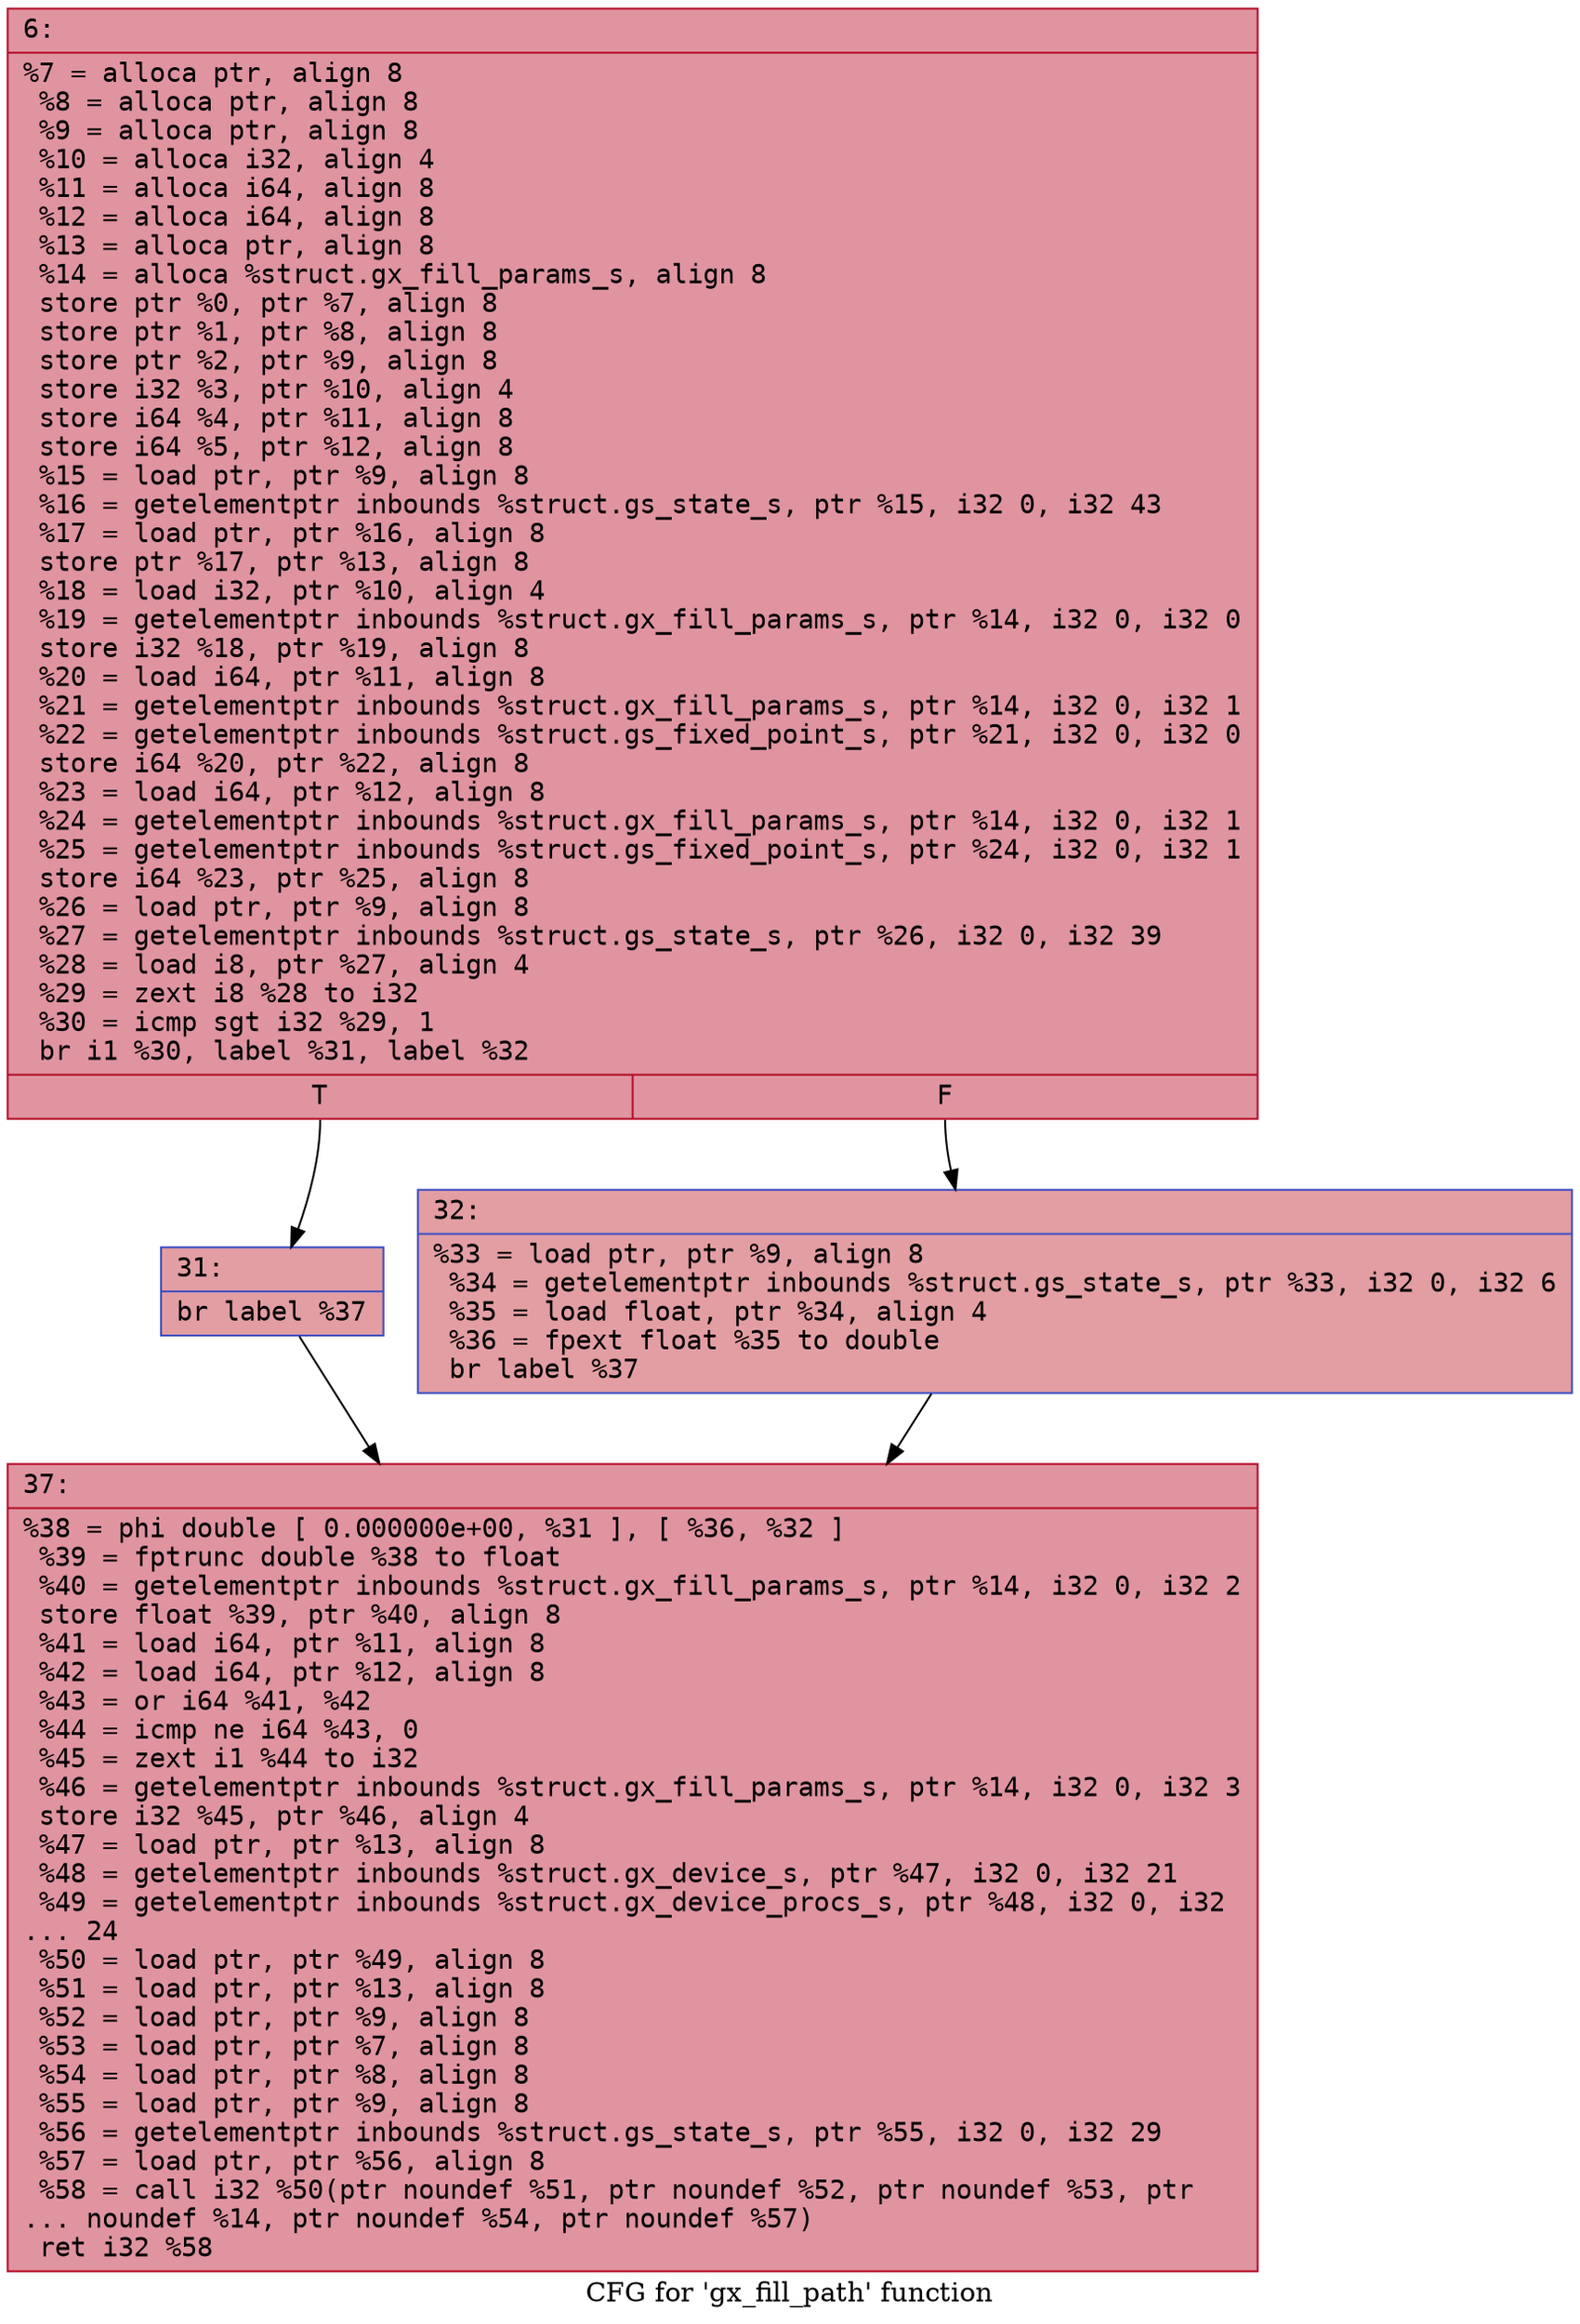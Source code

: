 digraph "CFG for 'gx_fill_path' function" {
	label="CFG for 'gx_fill_path' function";

	Node0x6000023e1e50 [shape=record,color="#b70d28ff", style=filled, fillcolor="#b70d2870" fontname="Courier",label="{6:\l|  %7 = alloca ptr, align 8\l  %8 = alloca ptr, align 8\l  %9 = alloca ptr, align 8\l  %10 = alloca i32, align 4\l  %11 = alloca i64, align 8\l  %12 = alloca i64, align 8\l  %13 = alloca ptr, align 8\l  %14 = alloca %struct.gx_fill_params_s, align 8\l  store ptr %0, ptr %7, align 8\l  store ptr %1, ptr %8, align 8\l  store ptr %2, ptr %9, align 8\l  store i32 %3, ptr %10, align 4\l  store i64 %4, ptr %11, align 8\l  store i64 %5, ptr %12, align 8\l  %15 = load ptr, ptr %9, align 8\l  %16 = getelementptr inbounds %struct.gs_state_s, ptr %15, i32 0, i32 43\l  %17 = load ptr, ptr %16, align 8\l  store ptr %17, ptr %13, align 8\l  %18 = load i32, ptr %10, align 4\l  %19 = getelementptr inbounds %struct.gx_fill_params_s, ptr %14, i32 0, i32 0\l  store i32 %18, ptr %19, align 8\l  %20 = load i64, ptr %11, align 8\l  %21 = getelementptr inbounds %struct.gx_fill_params_s, ptr %14, i32 0, i32 1\l  %22 = getelementptr inbounds %struct.gs_fixed_point_s, ptr %21, i32 0, i32 0\l  store i64 %20, ptr %22, align 8\l  %23 = load i64, ptr %12, align 8\l  %24 = getelementptr inbounds %struct.gx_fill_params_s, ptr %14, i32 0, i32 1\l  %25 = getelementptr inbounds %struct.gs_fixed_point_s, ptr %24, i32 0, i32 1\l  store i64 %23, ptr %25, align 8\l  %26 = load ptr, ptr %9, align 8\l  %27 = getelementptr inbounds %struct.gs_state_s, ptr %26, i32 0, i32 39\l  %28 = load i8, ptr %27, align 4\l  %29 = zext i8 %28 to i32\l  %30 = icmp sgt i32 %29, 1\l  br i1 %30, label %31, label %32\l|{<s0>T|<s1>F}}"];
	Node0x6000023e1e50:s0 -> Node0x6000023e1ea0[tooltip="6 -> 31\nProbability 50.00%" ];
	Node0x6000023e1e50:s1 -> Node0x6000023e1ef0[tooltip="6 -> 32\nProbability 50.00%" ];
	Node0x6000023e1ea0 [shape=record,color="#3d50c3ff", style=filled, fillcolor="#be242e70" fontname="Courier",label="{31:\l|  br label %37\l}"];
	Node0x6000023e1ea0 -> Node0x6000023e1f40[tooltip="31 -> 37\nProbability 100.00%" ];
	Node0x6000023e1ef0 [shape=record,color="#3d50c3ff", style=filled, fillcolor="#be242e70" fontname="Courier",label="{32:\l|  %33 = load ptr, ptr %9, align 8\l  %34 = getelementptr inbounds %struct.gs_state_s, ptr %33, i32 0, i32 6\l  %35 = load float, ptr %34, align 4\l  %36 = fpext float %35 to double\l  br label %37\l}"];
	Node0x6000023e1ef0 -> Node0x6000023e1f40[tooltip="32 -> 37\nProbability 100.00%" ];
	Node0x6000023e1f40 [shape=record,color="#b70d28ff", style=filled, fillcolor="#b70d2870" fontname="Courier",label="{37:\l|  %38 = phi double [ 0.000000e+00, %31 ], [ %36, %32 ]\l  %39 = fptrunc double %38 to float\l  %40 = getelementptr inbounds %struct.gx_fill_params_s, ptr %14, i32 0, i32 2\l  store float %39, ptr %40, align 8\l  %41 = load i64, ptr %11, align 8\l  %42 = load i64, ptr %12, align 8\l  %43 = or i64 %41, %42\l  %44 = icmp ne i64 %43, 0\l  %45 = zext i1 %44 to i32\l  %46 = getelementptr inbounds %struct.gx_fill_params_s, ptr %14, i32 0, i32 3\l  store i32 %45, ptr %46, align 4\l  %47 = load ptr, ptr %13, align 8\l  %48 = getelementptr inbounds %struct.gx_device_s, ptr %47, i32 0, i32 21\l  %49 = getelementptr inbounds %struct.gx_device_procs_s, ptr %48, i32 0, i32\l... 24\l  %50 = load ptr, ptr %49, align 8\l  %51 = load ptr, ptr %13, align 8\l  %52 = load ptr, ptr %9, align 8\l  %53 = load ptr, ptr %7, align 8\l  %54 = load ptr, ptr %8, align 8\l  %55 = load ptr, ptr %9, align 8\l  %56 = getelementptr inbounds %struct.gs_state_s, ptr %55, i32 0, i32 29\l  %57 = load ptr, ptr %56, align 8\l  %58 = call i32 %50(ptr noundef %51, ptr noundef %52, ptr noundef %53, ptr\l... noundef %14, ptr noundef %54, ptr noundef %57)\l  ret i32 %58\l}"];
}
